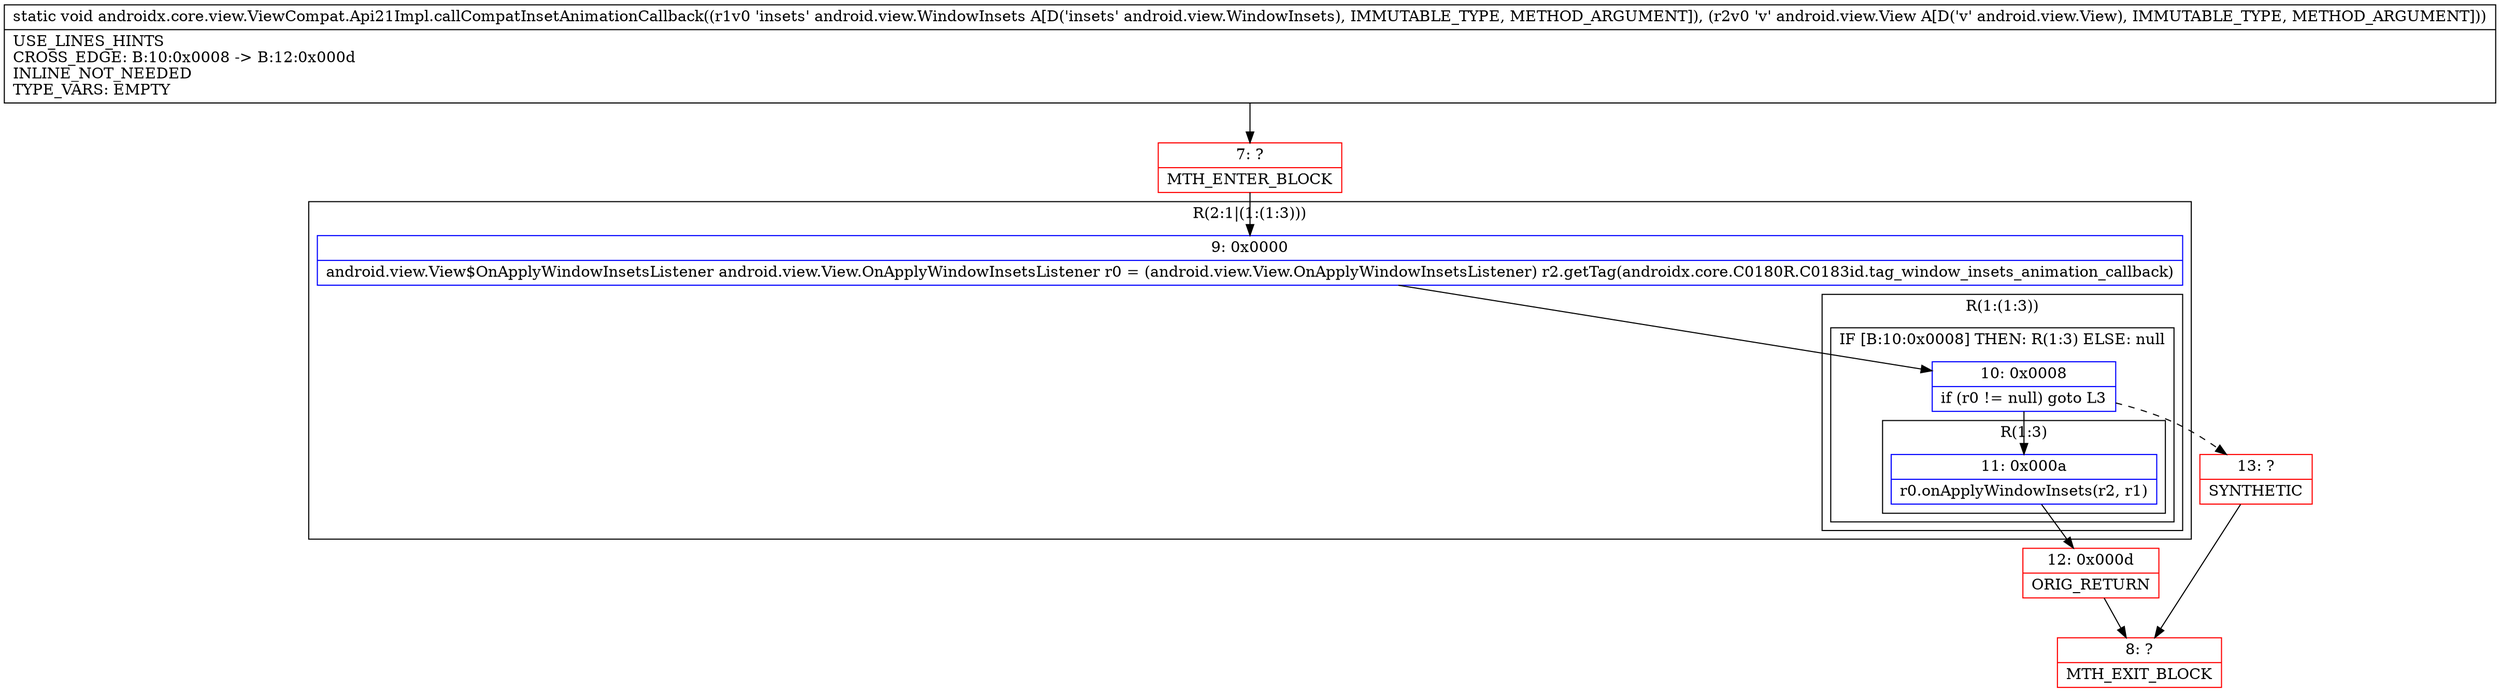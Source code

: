 digraph "CFG forandroidx.core.view.ViewCompat.Api21Impl.callCompatInsetAnimationCallback(Landroid\/view\/WindowInsets;Landroid\/view\/View;)V" {
subgraph cluster_Region_1815846938 {
label = "R(2:1|(1:(1:3)))";
node [shape=record,color=blue];
Node_9 [shape=record,label="{9\:\ 0x0000|android.view.View$OnApplyWindowInsetsListener android.view.View.OnApplyWindowInsetsListener r0 = (android.view.View.OnApplyWindowInsetsListener) r2.getTag(androidx.core.C0180R.C0183id.tag_window_insets_animation_callback)\l}"];
subgraph cluster_Region_440416802 {
label = "R(1:(1:3))";
node [shape=record,color=blue];
subgraph cluster_IfRegion_1541173303 {
label = "IF [B:10:0x0008] THEN: R(1:3) ELSE: null";
node [shape=record,color=blue];
Node_10 [shape=record,label="{10\:\ 0x0008|if (r0 != null) goto L3\l}"];
subgraph cluster_Region_279554514 {
label = "R(1:3)";
node [shape=record,color=blue];
Node_11 [shape=record,label="{11\:\ 0x000a|r0.onApplyWindowInsets(r2, r1)\l}"];
}
}
}
}
Node_7 [shape=record,color=red,label="{7\:\ ?|MTH_ENTER_BLOCK\l}"];
Node_12 [shape=record,color=red,label="{12\:\ 0x000d|ORIG_RETURN\l}"];
Node_8 [shape=record,color=red,label="{8\:\ ?|MTH_EXIT_BLOCK\l}"];
Node_13 [shape=record,color=red,label="{13\:\ ?|SYNTHETIC\l}"];
MethodNode[shape=record,label="{static void androidx.core.view.ViewCompat.Api21Impl.callCompatInsetAnimationCallback((r1v0 'insets' android.view.WindowInsets A[D('insets' android.view.WindowInsets), IMMUTABLE_TYPE, METHOD_ARGUMENT]), (r2v0 'v' android.view.View A[D('v' android.view.View), IMMUTABLE_TYPE, METHOD_ARGUMENT]))  | USE_LINES_HINTS\lCROSS_EDGE: B:10:0x0008 \-\> B:12:0x000d\lINLINE_NOT_NEEDED\lTYPE_VARS: EMPTY\l}"];
MethodNode -> Node_7;Node_9 -> Node_10;
Node_10 -> Node_11;
Node_10 -> Node_13[style=dashed];
Node_11 -> Node_12;
Node_7 -> Node_9;
Node_12 -> Node_8;
Node_13 -> Node_8;
}

